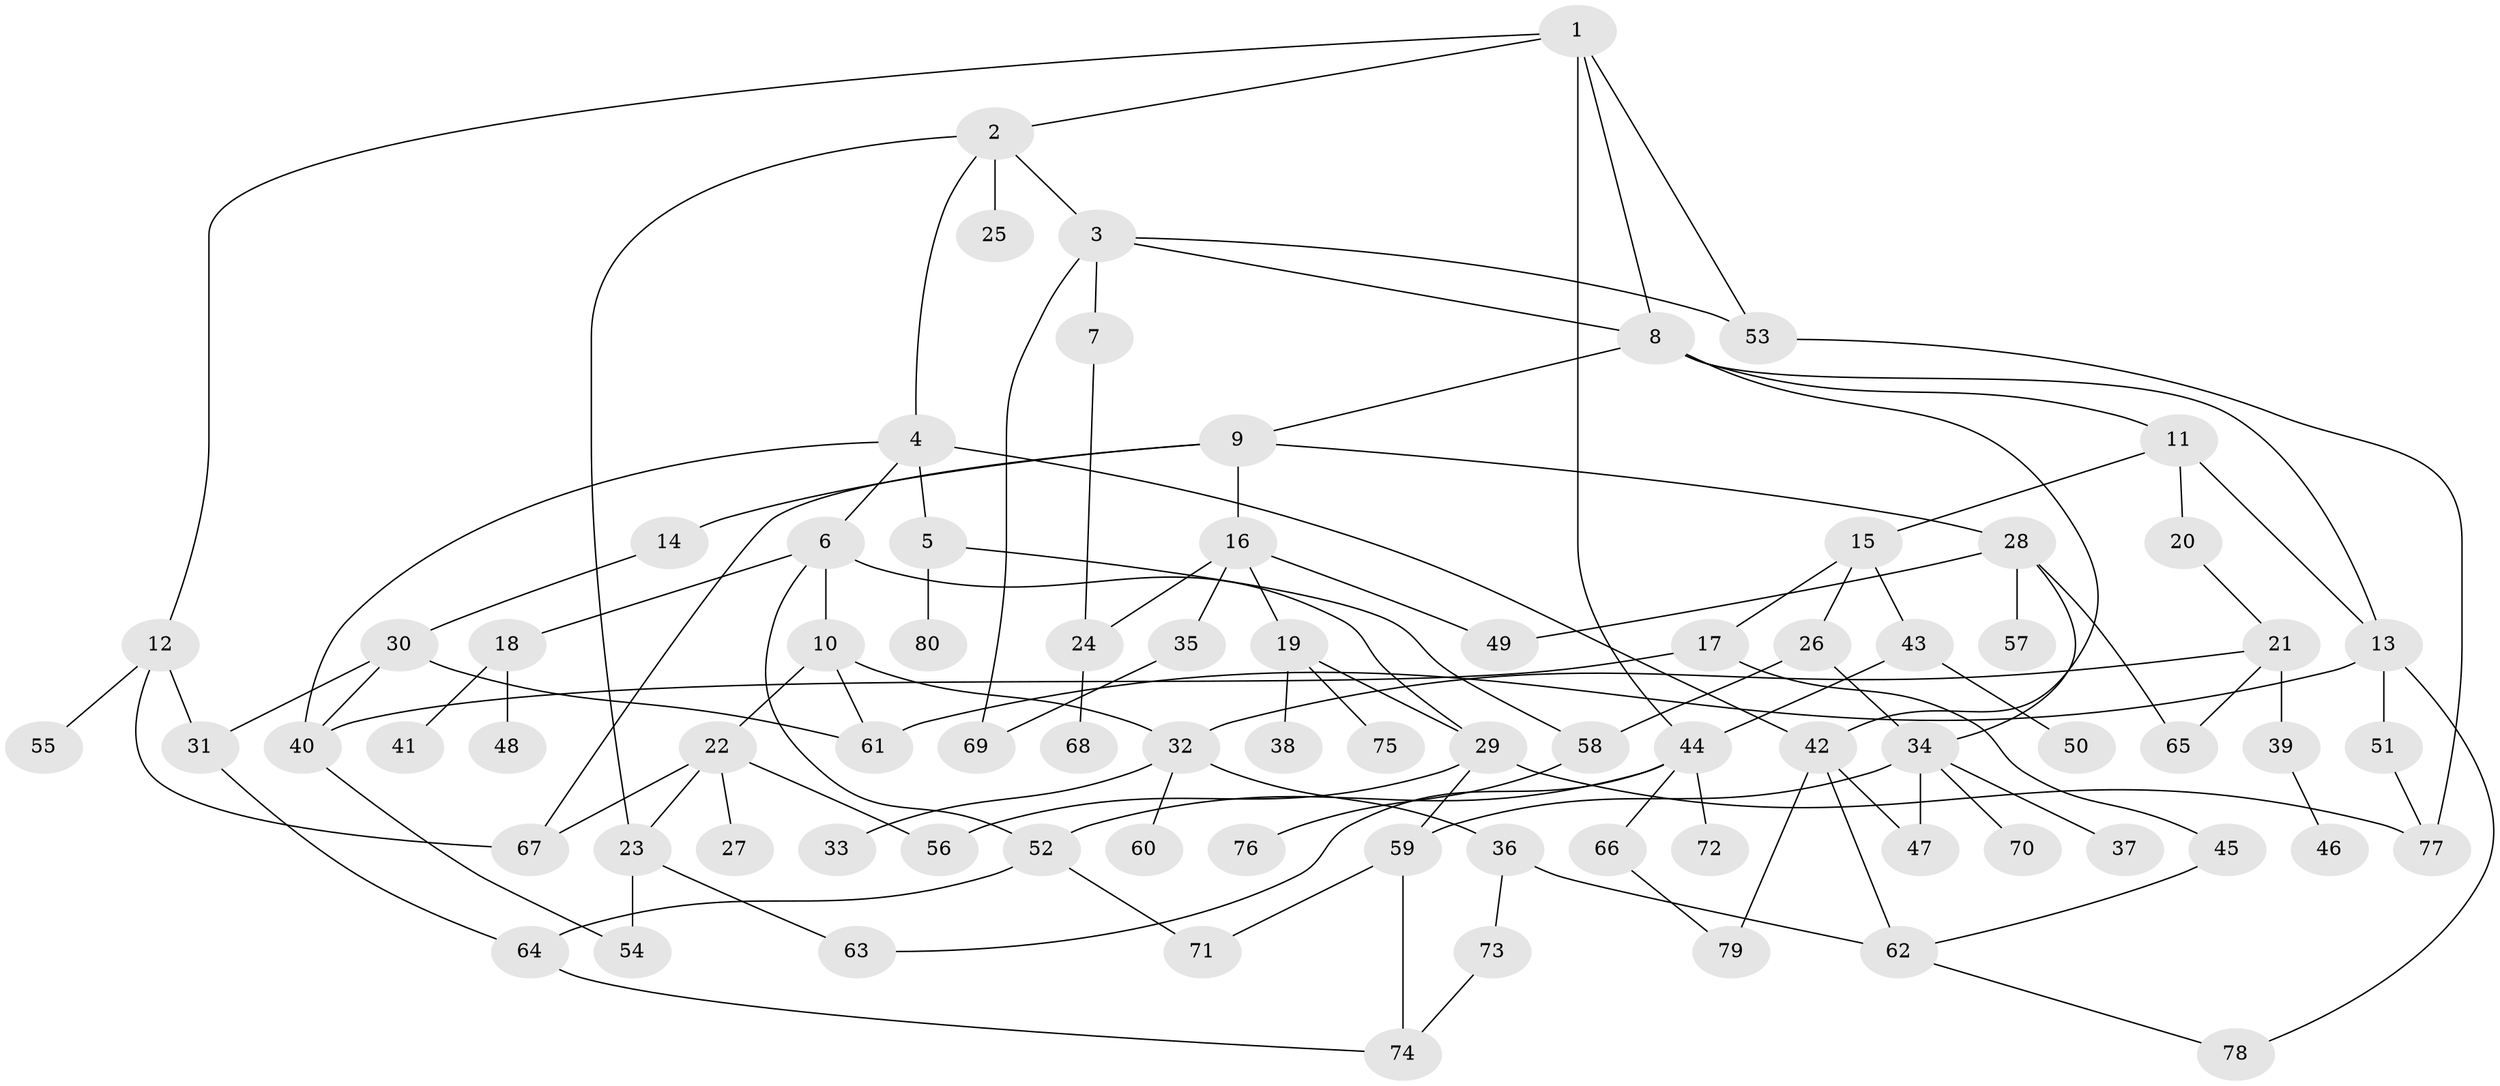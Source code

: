 // coarse degree distribution, {7: 0.017543859649122806, 3: 0.17543859649122806, 5: 0.21052631578947367, 2: 0.14035087719298245, 8: 0.017543859649122806, 4: 0.08771929824561403, 6: 0.05263157894736842, 1: 0.2982456140350877}
// Generated by graph-tools (version 1.1) at 2025/48/03/04/25 22:48:53]
// undirected, 80 vertices, 116 edges
graph export_dot {
  node [color=gray90,style=filled];
  1;
  2;
  3;
  4;
  5;
  6;
  7;
  8;
  9;
  10;
  11;
  12;
  13;
  14;
  15;
  16;
  17;
  18;
  19;
  20;
  21;
  22;
  23;
  24;
  25;
  26;
  27;
  28;
  29;
  30;
  31;
  32;
  33;
  34;
  35;
  36;
  37;
  38;
  39;
  40;
  41;
  42;
  43;
  44;
  45;
  46;
  47;
  48;
  49;
  50;
  51;
  52;
  53;
  54;
  55;
  56;
  57;
  58;
  59;
  60;
  61;
  62;
  63;
  64;
  65;
  66;
  67;
  68;
  69;
  70;
  71;
  72;
  73;
  74;
  75;
  76;
  77;
  78;
  79;
  80;
  1 -- 2;
  1 -- 12;
  1 -- 53;
  1 -- 44;
  1 -- 8;
  2 -- 3;
  2 -- 4;
  2 -- 25;
  2 -- 23;
  3 -- 7;
  3 -- 8;
  3 -- 69;
  3 -- 53;
  4 -- 5;
  4 -- 6;
  4 -- 40;
  4 -- 42;
  5 -- 58;
  5 -- 80;
  6 -- 10;
  6 -- 18;
  6 -- 52;
  6 -- 29;
  7 -- 24;
  8 -- 9;
  8 -- 11;
  8 -- 13;
  8 -- 42;
  9 -- 14;
  9 -- 16;
  9 -- 28;
  9 -- 67;
  10 -- 22;
  10 -- 61;
  10 -- 32;
  11 -- 15;
  11 -- 20;
  11 -- 13;
  12 -- 55;
  12 -- 67;
  12 -- 31;
  13 -- 51;
  13 -- 61;
  13 -- 78;
  14 -- 30;
  15 -- 17;
  15 -- 26;
  15 -- 43;
  16 -- 19;
  16 -- 24;
  16 -- 35;
  16 -- 49;
  17 -- 45;
  17 -- 40;
  18 -- 41;
  18 -- 48;
  19 -- 29;
  19 -- 38;
  19 -- 75;
  20 -- 21;
  21 -- 32;
  21 -- 39;
  21 -- 65;
  22 -- 23;
  22 -- 27;
  22 -- 56;
  22 -- 67;
  23 -- 54;
  23 -- 63;
  24 -- 68;
  26 -- 58;
  26 -- 34;
  28 -- 34;
  28 -- 57;
  28 -- 49;
  28 -- 65;
  29 -- 77;
  29 -- 59;
  29 -- 56;
  30 -- 31;
  30 -- 61;
  30 -- 40;
  31 -- 64;
  32 -- 33;
  32 -- 36;
  32 -- 60;
  34 -- 37;
  34 -- 59;
  34 -- 70;
  34 -- 47;
  35 -- 69;
  36 -- 73;
  36 -- 62;
  39 -- 46;
  40 -- 54;
  42 -- 47;
  42 -- 62;
  42 -- 79;
  43 -- 44;
  43 -- 50;
  44 -- 52;
  44 -- 66;
  44 -- 72;
  44 -- 63;
  45 -- 62;
  51 -- 77;
  52 -- 64;
  52 -- 71;
  53 -- 77;
  58 -- 76;
  59 -- 71;
  59 -- 74;
  62 -- 78;
  64 -- 74;
  66 -- 79;
  73 -- 74;
}
